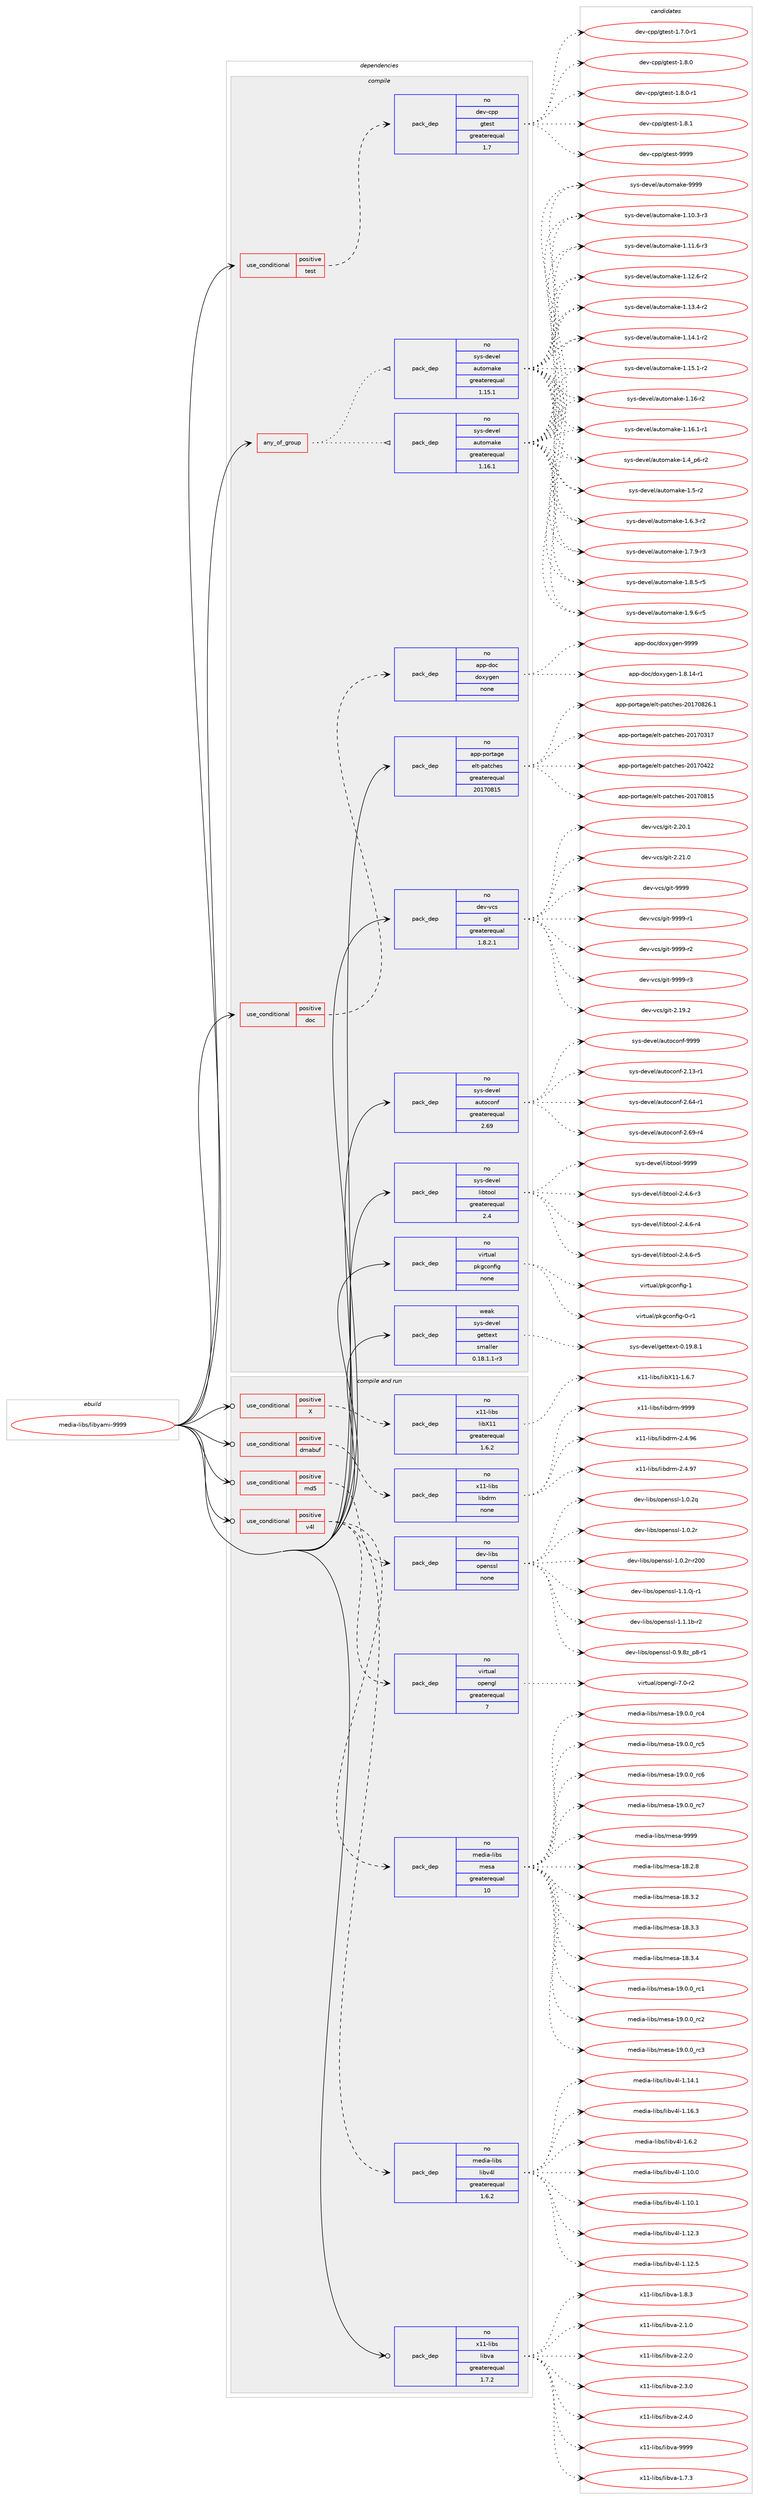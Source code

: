digraph prolog {

# *************
# Graph options
# *************

newrank=true;
concentrate=true;
compound=true;
graph [rankdir=LR,fontname=Helvetica,fontsize=10,ranksep=1.5];#, ranksep=2.5, nodesep=0.2];
edge  [arrowhead=vee];
node  [fontname=Helvetica,fontsize=10];

# **********
# The ebuild
# **********

subgraph cluster_leftcol {
color=gray;
rank=same;
label=<<i>ebuild</i>>;
id [label="media-libs/libyami-9999", color=red, width=4, href="../media-libs/libyami-9999.svg"];
}

# ****************
# The dependencies
# ****************

subgraph cluster_midcol {
color=gray;
label=<<i>dependencies</i>>;
subgraph cluster_compile {
fillcolor="#eeeeee";
style=filled;
label=<<i>compile</i>>;
subgraph any25161 {
dependency1614516 [label=<<TABLE BORDER="0" CELLBORDER="1" CELLSPACING="0" CELLPADDING="4"><TR><TD CELLPADDING="10">any_of_group</TD></TR></TABLE>>, shape=none, color=red];subgraph pack1153842 {
dependency1614517 [label=<<TABLE BORDER="0" CELLBORDER="1" CELLSPACING="0" CELLPADDING="4" WIDTH="220"><TR><TD ROWSPAN="6" CELLPADDING="30">pack_dep</TD></TR><TR><TD WIDTH="110">no</TD></TR><TR><TD>sys-devel</TD></TR><TR><TD>automake</TD></TR><TR><TD>greaterequal</TD></TR><TR><TD>1.16.1</TD></TR></TABLE>>, shape=none, color=blue];
}
dependency1614516:e -> dependency1614517:w [weight=20,style="dotted",arrowhead="oinv"];
subgraph pack1153843 {
dependency1614518 [label=<<TABLE BORDER="0" CELLBORDER="1" CELLSPACING="0" CELLPADDING="4" WIDTH="220"><TR><TD ROWSPAN="6" CELLPADDING="30">pack_dep</TD></TR><TR><TD WIDTH="110">no</TD></TR><TR><TD>sys-devel</TD></TR><TR><TD>automake</TD></TR><TR><TD>greaterequal</TD></TR><TR><TD>1.15.1</TD></TR></TABLE>>, shape=none, color=blue];
}
dependency1614516:e -> dependency1614518:w [weight=20,style="dotted",arrowhead="oinv"];
}
id:e -> dependency1614516:w [weight=20,style="solid",arrowhead="vee"];
subgraph cond434810 {
dependency1614519 [label=<<TABLE BORDER="0" CELLBORDER="1" CELLSPACING="0" CELLPADDING="4"><TR><TD ROWSPAN="3" CELLPADDING="10">use_conditional</TD></TR><TR><TD>positive</TD></TR><TR><TD>doc</TD></TR></TABLE>>, shape=none, color=red];
subgraph pack1153844 {
dependency1614520 [label=<<TABLE BORDER="0" CELLBORDER="1" CELLSPACING="0" CELLPADDING="4" WIDTH="220"><TR><TD ROWSPAN="6" CELLPADDING="30">pack_dep</TD></TR><TR><TD WIDTH="110">no</TD></TR><TR><TD>app-doc</TD></TR><TR><TD>doxygen</TD></TR><TR><TD>none</TD></TR><TR><TD></TD></TR></TABLE>>, shape=none, color=blue];
}
dependency1614519:e -> dependency1614520:w [weight=20,style="dashed",arrowhead="vee"];
}
id:e -> dependency1614519:w [weight=20,style="solid",arrowhead="vee"];
subgraph cond434811 {
dependency1614521 [label=<<TABLE BORDER="0" CELLBORDER="1" CELLSPACING="0" CELLPADDING="4"><TR><TD ROWSPAN="3" CELLPADDING="10">use_conditional</TD></TR><TR><TD>positive</TD></TR><TR><TD>test</TD></TR></TABLE>>, shape=none, color=red];
subgraph pack1153845 {
dependency1614522 [label=<<TABLE BORDER="0" CELLBORDER="1" CELLSPACING="0" CELLPADDING="4" WIDTH="220"><TR><TD ROWSPAN="6" CELLPADDING="30">pack_dep</TD></TR><TR><TD WIDTH="110">no</TD></TR><TR><TD>dev-cpp</TD></TR><TR><TD>gtest</TD></TR><TR><TD>greaterequal</TD></TR><TR><TD>1.7</TD></TR></TABLE>>, shape=none, color=blue];
}
dependency1614521:e -> dependency1614522:w [weight=20,style="dashed",arrowhead="vee"];
}
id:e -> dependency1614521:w [weight=20,style="solid",arrowhead="vee"];
subgraph pack1153846 {
dependency1614523 [label=<<TABLE BORDER="0" CELLBORDER="1" CELLSPACING="0" CELLPADDING="4" WIDTH="220"><TR><TD ROWSPAN="6" CELLPADDING="30">pack_dep</TD></TR><TR><TD WIDTH="110">no</TD></TR><TR><TD>app-portage</TD></TR><TR><TD>elt-patches</TD></TR><TR><TD>greaterequal</TD></TR><TR><TD>20170815</TD></TR></TABLE>>, shape=none, color=blue];
}
id:e -> dependency1614523:w [weight=20,style="solid",arrowhead="vee"];
subgraph pack1153847 {
dependency1614524 [label=<<TABLE BORDER="0" CELLBORDER="1" CELLSPACING="0" CELLPADDING="4" WIDTH="220"><TR><TD ROWSPAN="6" CELLPADDING="30">pack_dep</TD></TR><TR><TD WIDTH="110">no</TD></TR><TR><TD>dev-vcs</TD></TR><TR><TD>git</TD></TR><TR><TD>greaterequal</TD></TR><TR><TD>1.8.2.1</TD></TR></TABLE>>, shape=none, color=blue];
}
id:e -> dependency1614524:w [weight=20,style="solid",arrowhead="vee"];
subgraph pack1153848 {
dependency1614525 [label=<<TABLE BORDER="0" CELLBORDER="1" CELLSPACING="0" CELLPADDING="4" WIDTH="220"><TR><TD ROWSPAN="6" CELLPADDING="30">pack_dep</TD></TR><TR><TD WIDTH="110">no</TD></TR><TR><TD>sys-devel</TD></TR><TR><TD>autoconf</TD></TR><TR><TD>greaterequal</TD></TR><TR><TD>2.69</TD></TR></TABLE>>, shape=none, color=blue];
}
id:e -> dependency1614525:w [weight=20,style="solid",arrowhead="vee"];
subgraph pack1153849 {
dependency1614526 [label=<<TABLE BORDER="0" CELLBORDER="1" CELLSPACING="0" CELLPADDING="4" WIDTH="220"><TR><TD ROWSPAN="6" CELLPADDING="30">pack_dep</TD></TR><TR><TD WIDTH="110">no</TD></TR><TR><TD>sys-devel</TD></TR><TR><TD>libtool</TD></TR><TR><TD>greaterequal</TD></TR><TR><TD>2.4</TD></TR></TABLE>>, shape=none, color=blue];
}
id:e -> dependency1614526:w [weight=20,style="solid",arrowhead="vee"];
subgraph pack1153850 {
dependency1614527 [label=<<TABLE BORDER="0" CELLBORDER="1" CELLSPACING="0" CELLPADDING="4" WIDTH="220"><TR><TD ROWSPAN="6" CELLPADDING="30">pack_dep</TD></TR><TR><TD WIDTH="110">no</TD></TR><TR><TD>virtual</TD></TR><TR><TD>pkgconfig</TD></TR><TR><TD>none</TD></TR><TR><TD></TD></TR></TABLE>>, shape=none, color=blue];
}
id:e -> dependency1614527:w [weight=20,style="solid",arrowhead="vee"];
subgraph pack1153851 {
dependency1614528 [label=<<TABLE BORDER="0" CELLBORDER="1" CELLSPACING="0" CELLPADDING="4" WIDTH="220"><TR><TD ROWSPAN="6" CELLPADDING="30">pack_dep</TD></TR><TR><TD WIDTH="110">weak</TD></TR><TR><TD>sys-devel</TD></TR><TR><TD>gettext</TD></TR><TR><TD>smaller</TD></TR><TR><TD>0.18.1.1-r3</TD></TR></TABLE>>, shape=none, color=blue];
}
id:e -> dependency1614528:w [weight=20,style="solid",arrowhead="vee"];
}
subgraph cluster_compileandrun {
fillcolor="#eeeeee";
style=filled;
label=<<i>compile and run</i>>;
subgraph cond434812 {
dependency1614529 [label=<<TABLE BORDER="0" CELLBORDER="1" CELLSPACING="0" CELLPADDING="4"><TR><TD ROWSPAN="3" CELLPADDING="10">use_conditional</TD></TR><TR><TD>positive</TD></TR><TR><TD>X</TD></TR></TABLE>>, shape=none, color=red];
subgraph pack1153852 {
dependency1614530 [label=<<TABLE BORDER="0" CELLBORDER="1" CELLSPACING="0" CELLPADDING="4" WIDTH="220"><TR><TD ROWSPAN="6" CELLPADDING="30">pack_dep</TD></TR><TR><TD WIDTH="110">no</TD></TR><TR><TD>x11-libs</TD></TR><TR><TD>libX11</TD></TR><TR><TD>greaterequal</TD></TR><TR><TD>1.6.2</TD></TR></TABLE>>, shape=none, color=blue];
}
dependency1614529:e -> dependency1614530:w [weight=20,style="dashed",arrowhead="vee"];
}
id:e -> dependency1614529:w [weight=20,style="solid",arrowhead="odotvee"];
subgraph cond434813 {
dependency1614531 [label=<<TABLE BORDER="0" CELLBORDER="1" CELLSPACING="0" CELLPADDING="4"><TR><TD ROWSPAN="3" CELLPADDING="10">use_conditional</TD></TR><TR><TD>positive</TD></TR><TR><TD>dmabuf</TD></TR></TABLE>>, shape=none, color=red];
subgraph pack1153853 {
dependency1614532 [label=<<TABLE BORDER="0" CELLBORDER="1" CELLSPACING="0" CELLPADDING="4" WIDTH="220"><TR><TD ROWSPAN="6" CELLPADDING="30">pack_dep</TD></TR><TR><TD WIDTH="110">no</TD></TR><TR><TD>x11-libs</TD></TR><TR><TD>libdrm</TD></TR><TR><TD>none</TD></TR><TR><TD></TD></TR></TABLE>>, shape=none, color=blue];
}
dependency1614531:e -> dependency1614532:w [weight=20,style="dashed",arrowhead="vee"];
}
id:e -> dependency1614531:w [weight=20,style="solid",arrowhead="odotvee"];
subgraph cond434814 {
dependency1614533 [label=<<TABLE BORDER="0" CELLBORDER="1" CELLSPACING="0" CELLPADDING="4"><TR><TD ROWSPAN="3" CELLPADDING="10">use_conditional</TD></TR><TR><TD>positive</TD></TR><TR><TD>md5</TD></TR></TABLE>>, shape=none, color=red];
subgraph pack1153854 {
dependency1614534 [label=<<TABLE BORDER="0" CELLBORDER="1" CELLSPACING="0" CELLPADDING="4" WIDTH="220"><TR><TD ROWSPAN="6" CELLPADDING="30">pack_dep</TD></TR><TR><TD WIDTH="110">no</TD></TR><TR><TD>dev-libs</TD></TR><TR><TD>openssl</TD></TR><TR><TD>none</TD></TR><TR><TD></TD></TR></TABLE>>, shape=none, color=blue];
}
dependency1614533:e -> dependency1614534:w [weight=20,style="dashed",arrowhead="vee"];
}
id:e -> dependency1614533:w [weight=20,style="solid",arrowhead="odotvee"];
subgraph cond434815 {
dependency1614535 [label=<<TABLE BORDER="0" CELLBORDER="1" CELLSPACING="0" CELLPADDING="4"><TR><TD ROWSPAN="3" CELLPADDING="10">use_conditional</TD></TR><TR><TD>positive</TD></TR><TR><TD>v4l</TD></TR></TABLE>>, shape=none, color=red];
subgraph pack1153855 {
dependency1614536 [label=<<TABLE BORDER="0" CELLBORDER="1" CELLSPACING="0" CELLPADDING="4" WIDTH="220"><TR><TD ROWSPAN="6" CELLPADDING="30">pack_dep</TD></TR><TR><TD WIDTH="110">no</TD></TR><TR><TD>virtual</TD></TR><TR><TD>opengl</TD></TR><TR><TD>greaterequal</TD></TR><TR><TD>7</TD></TR></TABLE>>, shape=none, color=blue];
}
dependency1614535:e -> dependency1614536:w [weight=20,style="dashed",arrowhead="vee"];
subgraph pack1153856 {
dependency1614537 [label=<<TABLE BORDER="0" CELLBORDER="1" CELLSPACING="0" CELLPADDING="4" WIDTH="220"><TR><TD ROWSPAN="6" CELLPADDING="30">pack_dep</TD></TR><TR><TD WIDTH="110">no</TD></TR><TR><TD>media-libs</TD></TR><TR><TD>libv4l</TD></TR><TR><TD>greaterequal</TD></TR><TR><TD>1.6.2</TD></TR></TABLE>>, shape=none, color=blue];
}
dependency1614535:e -> dependency1614537:w [weight=20,style="dashed",arrowhead="vee"];
subgraph pack1153857 {
dependency1614538 [label=<<TABLE BORDER="0" CELLBORDER="1" CELLSPACING="0" CELLPADDING="4" WIDTH="220"><TR><TD ROWSPAN="6" CELLPADDING="30">pack_dep</TD></TR><TR><TD WIDTH="110">no</TD></TR><TR><TD>media-libs</TD></TR><TR><TD>mesa</TD></TR><TR><TD>greaterequal</TD></TR><TR><TD>10</TD></TR></TABLE>>, shape=none, color=blue];
}
dependency1614535:e -> dependency1614538:w [weight=20,style="dashed",arrowhead="vee"];
}
id:e -> dependency1614535:w [weight=20,style="solid",arrowhead="odotvee"];
subgraph pack1153858 {
dependency1614539 [label=<<TABLE BORDER="0" CELLBORDER="1" CELLSPACING="0" CELLPADDING="4" WIDTH="220"><TR><TD ROWSPAN="6" CELLPADDING="30">pack_dep</TD></TR><TR><TD WIDTH="110">no</TD></TR><TR><TD>x11-libs</TD></TR><TR><TD>libva</TD></TR><TR><TD>greaterequal</TD></TR><TR><TD>1.7.2</TD></TR></TABLE>>, shape=none, color=blue];
}
id:e -> dependency1614539:w [weight=20,style="solid",arrowhead="odotvee"];
}
subgraph cluster_run {
fillcolor="#eeeeee";
style=filled;
label=<<i>run</i>>;
}
}

# **************
# The candidates
# **************

subgraph cluster_choices {
rank=same;
color=gray;
label=<<i>candidates</i>>;

subgraph choice1153842 {
color=black;
nodesep=1;
choice11512111545100101118101108479711711611110997107101454946494846514511451 [label="sys-devel/automake-1.10.3-r3", color=red, width=4,href="../sys-devel/automake-1.10.3-r3.svg"];
choice11512111545100101118101108479711711611110997107101454946494946544511451 [label="sys-devel/automake-1.11.6-r3", color=red, width=4,href="../sys-devel/automake-1.11.6-r3.svg"];
choice11512111545100101118101108479711711611110997107101454946495046544511450 [label="sys-devel/automake-1.12.6-r2", color=red, width=4,href="../sys-devel/automake-1.12.6-r2.svg"];
choice11512111545100101118101108479711711611110997107101454946495146524511450 [label="sys-devel/automake-1.13.4-r2", color=red, width=4,href="../sys-devel/automake-1.13.4-r2.svg"];
choice11512111545100101118101108479711711611110997107101454946495246494511450 [label="sys-devel/automake-1.14.1-r2", color=red, width=4,href="../sys-devel/automake-1.14.1-r2.svg"];
choice11512111545100101118101108479711711611110997107101454946495346494511450 [label="sys-devel/automake-1.15.1-r2", color=red, width=4,href="../sys-devel/automake-1.15.1-r2.svg"];
choice1151211154510010111810110847971171161111099710710145494649544511450 [label="sys-devel/automake-1.16-r2", color=red, width=4,href="../sys-devel/automake-1.16-r2.svg"];
choice11512111545100101118101108479711711611110997107101454946495446494511449 [label="sys-devel/automake-1.16.1-r1", color=red, width=4,href="../sys-devel/automake-1.16.1-r1.svg"];
choice115121115451001011181011084797117116111109971071014549465295112544511450 [label="sys-devel/automake-1.4_p6-r2", color=red, width=4,href="../sys-devel/automake-1.4_p6-r2.svg"];
choice11512111545100101118101108479711711611110997107101454946534511450 [label="sys-devel/automake-1.5-r2", color=red, width=4,href="../sys-devel/automake-1.5-r2.svg"];
choice115121115451001011181011084797117116111109971071014549465446514511450 [label="sys-devel/automake-1.6.3-r2", color=red, width=4,href="../sys-devel/automake-1.6.3-r2.svg"];
choice115121115451001011181011084797117116111109971071014549465546574511451 [label="sys-devel/automake-1.7.9-r3", color=red, width=4,href="../sys-devel/automake-1.7.9-r3.svg"];
choice115121115451001011181011084797117116111109971071014549465646534511453 [label="sys-devel/automake-1.8.5-r5", color=red, width=4,href="../sys-devel/automake-1.8.5-r5.svg"];
choice115121115451001011181011084797117116111109971071014549465746544511453 [label="sys-devel/automake-1.9.6-r5", color=red, width=4,href="../sys-devel/automake-1.9.6-r5.svg"];
choice115121115451001011181011084797117116111109971071014557575757 [label="sys-devel/automake-9999", color=red, width=4,href="../sys-devel/automake-9999.svg"];
dependency1614517:e -> choice11512111545100101118101108479711711611110997107101454946494846514511451:w [style=dotted,weight="100"];
dependency1614517:e -> choice11512111545100101118101108479711711611110997107101454946494946544511451:w [style=dotted,weight="100"];
dependency1614517:e -> choice11512111545100101118101108479711711611110997107101454946495046544511450:w [style=dotted,weight="100"];
dependency1614517:e -> choice11512111545100101118101108479711711611110997107101454946495146524511450:w [style=dotted,weight="100"];
dependency1614517:e -> choice11512111545100101118101108479711711611110997107101454946495246494511450:w [style=dotted,weight="100"];
dependency1614517:e -> choice11512111545100101118101108479711711611110997107101454946495346494511450:w [style=dotted,weight="100"];
dependency1614517:e -> choice1151211154510010111810110847971171161111099710710145494649544511450:w [style=dotted,weight="100"];
dependency1614517:e -> choice11512111545100101118101108479711711611110997107101454946495446494511449:w [style=dotted,weight="100"];
dependency1614517:e -> choice115121115451001011181011084797117116111109971071014549465295112544511450:w [style=dotted,weight="100"];
dependency1614517:e -> choice11512111545100101118101108479711711611110997107101454946534511450:w [style=dotted,weight="100"];
dependency1614517:e -> choice115121115451001011181011084797117116111109971071014549465446514511450:w [style=dotted,weight="100"];
dependency1614517:e -> choice115121115451001011181011084797117116111109971071014549465546574511451:w [style=dotted,weight="100"];
dependency1614517:e -> choice115121115451001011181011084797117116111109971071014549465646534511453:w [style=dotted,weight="100"];
dependency1614517:e -> choice115121115451001011181011084797117116111109971071014549465746544511453:w [style=dotted,weight="100"];
dependency1614517:e -> choice115121115451001011181011084797117116111109971071014557575757:w [style=dotted,weight="100"];
}
subgraph choice1153843 {
color=black;
nodesep=1;
choice11512111545100101118101108479711711611110997107101454946494846514511451 [label="sys-devel/automake-1.10.3-r3", color=red, width=4,href="../sys-devel/automake-1.10.3-r3.svg"];
choice11512111545100101118101108479711711611110997107101454946494946544511451 [label="sys-devel/automake-1.11.6-r3", color=red, width=4,href="../sys-devel/automake-1.11.6-r3.svg"];
choice11512111545100101118101108479711711611110997107101454946495046544511450 [label="sys-devel/automake-1.12.6-r2", color=red, width=4,href="../sys-devel/automake-1.12.6-r2.svg"];
choice11512111545100101118101108479711711611110997107101454946495146524511450 [label="sys-devel/automake-1.13.4-r2", color=red, width=4,href="../sys-devel/automake-1.13.4-r2.svg"];
choice11512111545100101118101108479711711611110997107101454946495246494511450 [label="sys-devel/automake-1.14.1-r2", color=red, width=4,href="../sys-devel/automake-1.14.1-r2.svg"];
choice11512111545100101118101108479711711611110997107101454946495346494511450 [label="sys-devel/automake-1.15.1-r2", color=red, width=4,href="../sys-devel/automake-1.15.1-r2.svg"];
choice1151211154510010111810110847971171161111099710710145494649544511450 [label="sys-devel/automake-1.16-r2", color=red, width=4,href="../sys-devel/automake-1.16-r2.svg"];
choice11512111545100101118101108479711711611110997107101454946495446494511449 [label="sys-devel/automake-1.16.1-r1", color=red, width=4,href="../sys-devel/automake-1.16.1-r1.svg"];
choice115121115451001011181011084797117116111109971071014549465295112544511450 [label="sys-devel/automake-1.4_p6-r2", color=red, width=4,href="../sys-devel/automake-1.4_p6-r2.svg"];
choice11512111545100101118101108479711711611110997107101454946534511450 [label="sys-devel/automake-1.5-r2", color=red, width=4,href="../sys-devel/automake-1.5-r2.svg"];
choice115121115451001011181011084797117116111109971071014549465446514511450 [label="sys-devel/automake-1.6.3-r2", color=red, width=4,href="../sys-devel/automake-1.6.3-r2.svg"];
choice115121115451001011181011084797117116111109971071014549465546574511451 [label="sys-devel/automake-1.7.9-r3", color=red, width=4,href="../sys-devel/automake-1.7.9-r3.svg"];
choice115121115451001011181011084797117116111109971071014549465646534511453 [label="sys-devel/automake-1.8.5-r5", color=red, width=4,href="../sys-devel/automake-1.8.5-r5.svg"];
choice115121115451001011181011084797117116111109971071014549465746544511453 [label="sys-devel/automake-1.9.6-r5", color=red, width=4,href="../sys-devel/automake-1.9.6-r5.svg"];
choice115121115451001011181011084797117116111109971071014557575757 [label="sys-devel/automake-9999", color=red, width=4,href="../sys-devel/automake-9999.svg"];
dependency1614518:e -> choice11512111545100101118101108479711711611110997107101454946494846514511451:w [style=dotted,weight="100"];
dependency1614518:e -> choice11512111545100101118101108479711711611110997107101454946494946544511451:w [style=dotted,weight="100"];
dependency1614518:e -> choice11512111545100101118101108479711711611110997107101454946495046544511450:w [style=dotted,weight="100"];
dependency1614518:e -> choice11512111545100101118101108479711711611110997107101454946495146524511450:w [style=dotted,weight="100"];
dependency1614518:e -> choice11512111545100101118101108479711711611110997107101454946495246494511450:w [style=dotted,weight="100"];
dependency1614518:e -> choice11512111545100101118101108479711711611110997107101454946495346494511450:w [style=dotted,weight="100"];
dependency1614518:e -> choice1151211154510010111810110847971171161111099710710145494649544511450:w [style=dotted,weight="100"];
dependency1614518:e -> choice11512111545100101118101108479711711611110997107101454946495446494511449:w [style=dotted,weight="100"];
dependency1614518:e -> choice115121115451001011181011084797117116111109971071014549465295112544511450:w [style=dotted,weight="100"];
dependency1614518:e -> choice11512111545100101118101108479711711611110997107101454946534511450:w [style=dotted,weight="100"];
dependency1614518:e -> choice115121115451001011181011084797117116111109971071014549465446514511450:w [style=dotted,weight="100"];
dependency1614518:e -> choice115121115451001011181011084797117116111109971071014549465546574511451:w [style=dotted,weight="100"];
dependency1614518:e -> choice115121115451001011181011084797117116111109971071014549465646534511453:w [style=dotted,weight="100"];
dependency1614518:e -> choice115121115451001011181011084797117116111109971071014549465746544511453:w [style=dotted,weight="100"];
dependency1614518:e -> choice115121115451001011181011084797117116111109971071014557575757:w [style=dotted,weight="100"];
}
subgraph choice1153844 {
color=black;
nodesep=1;
choice97112112451001119947100111120121103101110454946564649524511449 [label="app-doc/doxygen-1.8.14-r1", color=red, width=4,href="../app-doc/doxygen-1.8.14-r1.svg"];
choice971121124510011199471001111201211031011104557575757 [label="app-doc/doxygen-9999", color=red, width=4,href="../app-doc/doxygen-9999.svg"];
dependency1614520:e -> choice97112112451001119947100111120121103101110454946564649524511449:w [style=dotted,weight="100"];
dependency1614520:e -> choice971121124510011199471001111201211031011104557575757:w [style=dotted,weight="100"];
}
subgraph choice1153845 {
color=black;
nodesep=1;
choice1001011184599112112471031161011151164549465546484511449 [label="dev-cpp/gtest-1.7.0-r1", color=red, width=4,href="../dev-cpp/gtest-1.7.0-r1.svg"];
choice100101118459911211247103116101115116454946564648 [label="dev-cpp/gtest-1.8.0", color=red, width=4,href="../dev-cpp/gtest-1.8.0.svg"];
choice1001011184599112112471031161011151164549465646484511449 [label="dev-cpp/gtest-1.8.0-r1", color=red, width=4,href="../dev-cpp/gtest-1.8.0-r1.svg"];
choice100101118459911211247103116101115116454946564649 [label="dev-cpp/gtest-1.8.1", color=red, width=4,href="../dev-cpp/gtest-1.8.1.svg"];
choice1001011184599112112471031161011151164557575757 [label="dev-cpp/gtest-9999", color=red, width=4,href="../dev-cpp/gtest-9999.svg"];
dependency1614522:e -> choice1001011184599112112471031161011151164549465546484511449:w [style=dotted,weight="100"];
dependency1614522:e -> choice100101118459911211247103116101115116454946564648:w [style=dotted,weight="100"];
dependency1614522:e -> choice1001011184599112112471031161011151164549465646484511449:w [style=dotted,weight="100"];
dependency1614522:e -> choice100101118459911211247103116101115116454946564649:w [style=dotted,weight="100"];
dependency1614522:e -> choice1001011184599112112471031161011151164557575757:w [style=dotted,weight="100"];
}
subgraph choice1153846 {
color=black;
nodesep=1;
choice97112112451121111141169710310147101108116451129711699104101115455048495548514955 [label="app-portage/elt-patches-20170317", color=red, width=4,href="../app-portage/elt-patches-20170317.svg"];
choice97112112451121111141169710310147101108116451129711699104101115455048495548525050 [label="app-portage/elt-patches-20170422", color=red, width=4,href="../app-portage/elt-patches-20170422.svg"];
choice97112112451121111141169710310147101108116451129711699104101115455048495548564953 [label="app-portage/elt-patches-20170815", color=red, width=4,href="../app-portage/elt-patches-20170815.svg"];
choice971121124511211111411697103101471011081164511297116991041011154550484955485650544649 [label="app-portage/elt-patches-20170826.1", color=red, width=4,href="../app-portage/elt-patches-20170826.1.svg"];
dependency1614523:e -> choice97112112451121111141169710310147101108116451129711699104101115455048495548514955:w [style=dotted,weight="100"];
dependency1614523:e -> choice97112112451121111141169710310147101108116451129711699104101115455048495548525050:w [style=dotted,weight="100"];
dependency1614523:e -> choice97112112451121111141169710310147101108116451129711699104101115455048495548564953:w [style=dotted,weight="100"];
dependency1614523:e -> choice971121124511211111411697103101471011081164511297116991041011154550484955485650544649:w [style=dotted,weight="100"];
}
subgraph choice1153847 {
color=black;
nodesep=1;
choice10010111845118991154710310511645504649574650 [label="dev-vcs/git-2.19.2", color=red, width=4,href="../dev-vcs/git-2.19.2.svg"];
choice10010111845118991154710310511645504650484649 [label="dev-vcs/git-2.20.1", color=red, width=4,href="../dev-vcs/git-2.20.1.svg"];
choice10010111845118991154710310511645504650494648 [label="dev-vcs/git-2.21.0", color=red, width=4,href="../dev-vcs/git-2.21.0.svg"];
choice1001011184511899115471031051164557575757 [label="dev-vcs/git-9999", color=red, width=4,href="../dev-vcs/git-9999.svg"];
choice10010111845118991154710310511645575757574511449 [label="dev-vcs/git-9999-r1", color=red, width=4,href="../dev-vcs/git-9999-r1.svg"];
choice10010111845118991154710310511645575757574511450 [label="dev-vcs/git-9999-r2", color=red, width=4,href="../dev-vcs/git-9999-r2.svg"];
choice10010111845118991154710310511645575757574511451 [label="dev-vcs/git-9999-r3", color=red, width=4,href="../dev-vcs/git-9999-r3.svg"];
dependency1614524:e -> choice10010111845118991154710310511645504649574650:w [style=dotted,weight="100"];
dependency1614524:e -> choice10010111845118991154710310511645504650484649:w [style=dotted,weight="100"];
dependency1614524:e -> choice10010111845118991154710310511645504650494648:w [style=dotted,weight="100"];
dependency1614524:e -> choice1001011184511899115471031051164557575757:w [style=dotted,weight="100"];
dependency1614524:e -> choice10010111845118991154710310511645575757574511449:w [style=dotted,weight="100"];
dependency1614524:e -> choice10010111845118991154710310511645575757574511450:w [style=dotted,weight="100"];
dependency1614524:e -> choice10010111845118991154710310511645575757574511451:w [style=dotted,weight="100"];
}
subgraph choice1153848 {
color=black;
nodesep=1;
choice1151211154510010111810110847971171161119911111010245504649514511449 [label="sys-devel/autoconf-2.13-r1", color=red, width=4,href="../sys-devel/autoconf-2.13-r1.svg"];
choice1151211154510010111810110847971171161119911111010245504654524511449 [label="sys-devel/autoconf-2.64-r1", color=red, width=4,href="../sys-devel/autoconf-2.64-r1.svg"];
choice1151211154510010111810110847971171161119911111010245504654574511452 [label="sys-devel/autoconf-2.69-r4", color=red, width=4,href="../sys-devel/autoconf-2.69-r4.svg"];
choice115121115451001011181011084797117116111991111101024557575757 [label="sys-devel/autoconf-9999", color=red, width=4,href="../sys-devel/autoconf-9999.svg"];
dependency1614525:e -> choice1151211154510010111810110847971171161119911111010245504649514511449:w [style=dotted,weight="100"];
dependency1614525:e -> choice1151211154510010111810110847971171161119911111010245504654524511449:w [style=dotted,weight="100"];
dependency1614525:e -> choice1151211154510010111810110847971171161119911111010245504654574511452:w [style=dotted,weight="100"];
dependency1614525:e -> choice115121115451001011181011084797117116111991111101024557575757:w [style=dotted,weight="100"];
}
subgraph choice1153849 {
color=black;
nodesep=1;
choice1151211154510010111810110847108105981161111111084550465246544511451 [label="sys-devel/libtool-2.4.6-r3", color=red, width=4,href="../sys-devel/libtool-2.4.6-r3.svg"];
choice1151211154510010111810110847108105981161111111084550465246544511452 [label="sys-devel/libtool-2.4.6-r4", color=red, width=4,href="../sys-devel/libtool-2.4.6-r4.svg"];
choice1151211154510010111810110847108105981161111111084550465246544511453 [label="sys-devel/libtool-2.4.6-r5", color=red, width=4,href="../sys-devel/libtool-2.4.6-r5.svg"];
choice1151211154510010111810110847108105981161111111084557575757 [label="sys-devel/libtool-9999", color=red, width=4,href="../sys-devel/libtool-9999.svg"];
dependency1614526:e -> choice1151211154510010111810110847108105981161111111084550465246544511451:w [style=dotted,weight="100"];
dependency1614526:e -> choice1151211154510010111810110847108105981161111111084550465246544511452:w [style=dotted,weight="100"];
dependency1614526:e -> choice1151211154510010111810110847108105981161111111084550465246544511453:w [style=dotted,weight="100"];
dependency1614526:e -> choice1151211154510010111810110847108105981161111111084557575757:w [style=dotted,weight="100"];
}
subgraph choice1153850 {
color=black;
nodesep=1;
choice11810511411611797108471121071039911111010210510345484511449 [label="virtual/pkgconfig-0-r1", color=red, width=4,href="../virtual/pkgconfig-0-r1.svg"];
choice1181051141161179710847112107103991111101021051034549 [label="virtual/pkgconfig-1", color=red, width=4,href="../virtual/pkgconfig-1.svg"];
dependency1614527:e -> choice11810511411611797108471121071039911111010210510345484511449:w [style=dotted,weight="100"];
dependency1614527:e -> choice1181051141161179710847112107103991111101021051034549:w [style=dotted,weight="100"];
}
subgraph choice1153851 {
color=black;
nodesep=1;
choice1151211154510010111810110847103101116116101120116454846495746564649 [label="sys-devel/gettext-0.19.8.1", color=red, width=4,href="../sys-devel/gettext-0.19.8.1.svg"];
dependency1614528:e -> choice1151211154510010111810110847103101116116101120116454846495746564649:w [style=dotted,weight="100"];
}
subgraph choice1153852 {
color=black;
nodesep=1;
choice120494945108105981154710810598884949454946544655 [label="x11-libs/libX11-1.6.7", color=red, width=4,href="../x11-libs/libX11-1.6.7.svg"];
dependency1614530:e -> choice120494945108105981154710810598884949454946544655:w [style=dotted,weight="100"];
}
subgraph choice1153853 {
color=black;
nodesep=1;
choice12049494510810598115471081059810011410945504652465754 [label="x11-libs/libdrm-2.4.96", color=red, width=4,href="../x11-libs/libdrm-2.4.96.svg"];
choice12049494510810598115471081059810011410945504652465755 [label="x11-libs/libdrm-2.4.97", color=red, width=4,href="../x11-libs/libdrm-2.4.97.svg"];
choice1204949451081059811547108105981001141094557575757 [label="x11-libs/libdrm-9999", color=red, width=4,href="../x11-libs/libdrm-9999.svg"];
dependency1614532:e -> choice12049494510810598115471081059810011410945504652465754:w [style=dotted,weight="100"];
dependency1614532:e -> choice12049494510810598115471081059810011410945504652465755:w [style=dotted,weight="100"];
dependency1614532:e -> choice1204949451081059811547108105981001141094557575757:w [style=dotted,weight="100"];
}
subgraph choice1153854 {
color=black;
nodesep=1;
choice10010111845108105981154711111210111011511510845484657465612295112564511449 [label="dev-libs/openssl-0.9.8z_p8-r1", color=red, width=4,href="../dev-libs/openssl-0.9.8z_p8-r1.svg"];
choice100101118451081059811547111112101110115115108454946484650113 [label="dev-libs/openssl-1.0.2q", color=red, width=4,href="../dev-libs/openssl-1.0.2q.svg"];
choice100101118451081059811547111112101110115115108454946484650114 [label="dev-libs/openssl-1.0.2r", color=red, width=4,href="../dev-libs/openssl-1.0.2r.svg"];
choice10010111845108105981154711111210111011511510845494648465011445114504848 [label="dev-libs/openssl-1.0.2r-r200", color=red, width=4,href="../dev-libs/openssl-1.0.2r-r200.svg"];
choice1001011184510810598115471111121011101151151084549464946481064511449 [label="dev-libs/openssl-1.1.0j-r1", color=red, width=4,href="../dev-libs/openssl-1.1.0j-r1.svg"];
choice100101118451081059811547111112101110115115108454946494649984511450 [label="dev-libs/openssl-1.1.1b-r2", color=red, width=4,href="../dev-libs/openssl-1.1.1b-r2.svg"];
dependency1614534:e -> choice10010111845108105981154711111210111011511510845484657465612295112564511449:w [style=dotted,weight="100"];
dependency1614534:e -> choice100101118451081059811547111112101110115115108454946484650113:w [style=dotted,weight="100"];
dependency1614534:e -> choice100101118451081059811547111112101110115115108454946484650114:w [style=dotted,weight="100"];
dependency1614534:e -> choice10010111845108105981154711111210111011511510845494648465011445114504848:w [style=dotted,weight="100"];
dependency1614534:e -> choice1001011184510810598115471111121011101151151084549464946481064511449:w [style=dotted,weight="100"];
dependency1614534:e -> choice100101118451081059811547111112101110115115108454946494649984511450:w [style=dotted,weight="100"];
}
subgraph choice1153855 {
color=black;
nodesep=1;
choice1181051141161179710847111112101110103108455546484511450 [label="virtual/opengl-7.0-r2", color=red, width=4,href="../virtual/opengl-7.0-r2.svg"];
dependency1614536:e -> choice1181051141161179710847111112101110103108455546484511450:w [style=dotted,weight="100"];
}
subgraph choice1153856 {
color=black;
nodesep=1;
choice10910110010597451081059811547108105981185210845494649484648 [label="media-libs/libv4l-1.10.0", color=red, width=4,href="../media-libs/libv4l-1.10.0.svg"];
choice10910110010597451081059811547108105981185210845494649484649 [label="media-libs/libv4l-1.10.1", color=red, width=4,href="../media-libs/libv4l-1.10.1.svg"];
choice10910110010597451081059811547108105981185210845494649504651 [label="media-libs/libv4l-1.12.3", color=red, width=4,href="../media-libs/libv4l-1.12.3.svg"];
choice10910110010597451081059811547108105981185210845494649504653 [label="media-libs/libv4l-1.12.5", color=red, width=4,href="../media-libs/libv4l-1.12.5.svg"];
choice10910110010597451081059811547108105981185210845494649524649 [label="media-libs/libv4l-1.14.1", color=red, width=4,href="../media-libs/libv4l-1.14.1.svg"];
choice10910110010597451081059811547108105981185210845494649544651 [label="media-libs/libv4l-1.16.3", color=red, width=4,href="../media-libs/libv4l-1.16.3.svg"];
choice109101100105974510810598115471081059811852108454946544650 [label="media-libs/libv4l-1.6.2", color=red, width=4,href="../media-libs/libv4l-1.6.2.svg"];
dependency1614537:e -> choice10910110010597451081059811547108105981185210845494649484648:w [style=dotted,weight="100"];
dependency1614537:e -> choice10910110010597451081059811547108105981185210845494649484649:w [style=dotted,weight="100"];
dependency1614537:e -> choice10910110010597451081059811547108105981185210845494649504651:w [style=dotted,weight="100"];
dependency1614537:e -> choice10910110010597451081059811547108105981185210845494649504653:w [style=dotted,weight="100"];
dependency1614537:e -> choice10910110010597451081059811547108105981185210845494649524649:w [style=dotted,weight="100"];
dependency1614537:e -> choice10910110010597451081059811547108105981185210845494649544651:w [style=dotted,weight="100"];
dependency1614537:e -> choice109101100105974510810598115471081059811852108454946544650:w [style=dotted,weight="100"];
}
subgraph choice1153857 {
color=black;
nodesep=1;
choice109101100105974510810598115471091011159745495646504656 [label="media-libs/mesa-18.2.8", color=red, width=4,href="../media-libs/mesa-18.2.8.svg"];
choice109101100105974510810598115471091011159745495646514650 [label="media-libs/mesa-18.3.2", color=red, width=4,href="../media-libs/mesa-18.3.2.svg"];
choice109101100105974510810598115471091011159745495646514651 [label="media-libs/mesa-18.3.3", color=red, width=4,href="../media-libs/mesa-18.3.3.svg"];
choice109101100105974510810598115471091011159745495646514652 [label="media-libs/mesa-18.3.4", color=red, width=4,href="../media-libs/mesa-18.3.4.svg"];
choice109101100105974510810598115471091011159745495746484648951149949 [label="media-libs/mesa-19.0.0_rc1", color=red, width=4,href="../media-libs/mesa-19.0.0_rc1.svg"];
choice109101100105974510810598115471091011159745495746484648951149950 [label="media-libs/mesa-19.0.0_rc2", color=red, width=4,href="../media-libs/mesa-19.0.0_rc2.svg"];
choice109101100105974510810598115471091011159745495746484648951149951 [label="media-libs/mesa-19.0.0_rc3", color=red, width=4,href="../media-libs/mesa-19.0.0_rc3.svg"];
choice109101100105974510810598115471091011159745495746484648951149952 [label="media-libs/mesa-19.0.0_rc4", color=red, width=4,href="../media-libs/mesa-19.0.0_rc4.svg"];
choice109101100105974510810598115471091011159745495746484648951149953 [label="media-libs/mesa-19.0.0_rc5", color=red, width=4,href="../media-libs/mesa-19.0.0_rc5.svg"];
choice109101100105974510810598115471091011159745495746484648951149954 [label="media-libs/mesa-19.0.0_rc6", color=red, width=4,href="../media-libs/mesa-19.0.0_rc6.svg"];
choice109101100105974510810598115471091011159745495746484648951149955 [label="media-libs/mesa-19.0.0_rc7", color=red, width=4,href="../media-libs/mesa-19.0.0_rc7.svg"];
choice10910110010597451081059811547109101115974557575757 [label="media-libs/mesa-9999", color=red, width=4,href="../media-libs/mesa-9999.svg"];
dependency1614538:e -> choice109101100105974510810598115471091011159745495646504656:w [style=dotted,weight="100"];
dependency1614538:e -> choice109101100105974510810598115471091011159745495646514650:w [style=dotted,weight="100"];
dependency1614538:e -> choice109101100105974510810598115471091011159745495646514651:w [style=dotted,weight="100"];
dependency1614538:e -> choice109101100105974510810598115471091011159745495646514652:w [style=dotted,weight="100"];
dependency1614538:e -> choice109101100105974510810598115471091011159745495746484648951149949:w [style=dotted,weight="100"];
dependency1614538:e -> choice109101100105974510810598115471091011159745495746484648951149950:w [style=dotted,weight="100"];
dependency1614538:e -> choice109101100105974510810598115471091011159745495746484648951149951:w [style=dotted,weight="100"];
dependency1614538:e -> choice109101100105974510810598115471091011159745495746484648951149952:w [style=dotted,weight="100"];
dependency1614538:e -> choice109101100105974510810598115471091011159745495746484648951149953:w [style=dotted,weight="100"];
dependency1614538:e -> choice109101100105974510810598115471091011159745495746484648951149954:w [style=dotted,weight="100"];
dependency1614538:e -> choice109101100105974510810598115471091011159745495746484648951149955:w [style=dotted,weight="100"];
dependency1614538:e -> choice10910110010597451081059811547109101115974557575757:w [style=dotted,weight="100"];
}
subgraph choice1153858 {
color=black;
nodesep=1;
choice12049494510810598115471081059811897454946554651 [label="x11-libs/libva-1.7.3", color=red, width=4,href="../x11-libs/libva-1.7.3.svg"];
choice12049494510810598115471081059811897454946564651 [label="x11-libs/libva-1.8.3", color=red, width=4,href="../x11-libs/libva-1.8.3.svg"];
choice12049494510810598115471081059811897455046494648 [label="x11-libs/libva-2.1.0", color=red, width=4,href="../x11-libs/libva-2.1.0.svg"];
choice12049494510810598115471081059811897455046504648 [label="x11-libs/libva-2.2.0", color=red, width=4,href="../x11-libs/libva-2.2.0.svg"];
choice12049494510810598115471081059811897455046514648 [label="x11-libs/libva-2.3.0", color=red, width=4,href="../x11-libs/libva-2.3.0.svg"];
choice12049494510810598115471081059811897455046524648 [label="x11-libs/libva-2.4.0", color=red, width=4,href="../x11-libs/libva-2.4.0.svg"];
choice120494945108105981154710810598118974557575757 [label="x11-libs/libva-9999", color=red, width=4,href="../x11-libs/libva-9999.svg"];
dependency1614539:e -> choice12049494510810598115471081059811897454946554651:w [style=dotted,weight="100"];
dependency1614539:e -> choice12049494510810598115471081059811897454946564651:w [style=dotted,weight="100"];
dependency1614539:e -> choice12049494510810598115471081059811897455046494648:w [style=dotted,weight="100"];
dependency1614539:e -> choice12049494510810598115471081059811897455046504648:w [style=dotted,weight="100"];
dependency1614539:e -> choice12049494510810598115471081059811897455046514648:w [style=dotted,weight="100"];
dependency1614539:e -> choice12049494510810598115471081059811897455046524648:w [style=dotted,weight="100"];
dependency1614539:e -> choice120494945108105981154710810598118974557575757:w [style=dotted,weight="100"];
}
}

}
